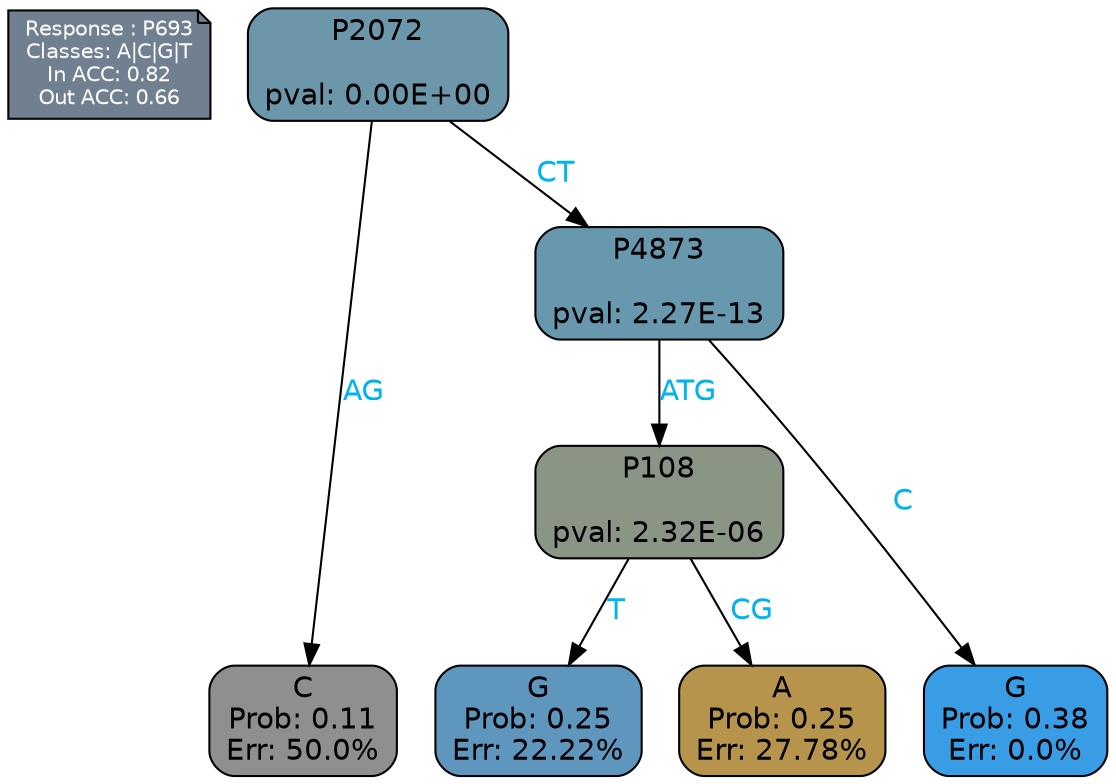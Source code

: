 digraph Tree {
node [shape=box, style="filled, rounded", color="black", fontname=helvetica] ;
graph [ranksep=equally, splines=polylines, bgcolor=transparent, dpi=600] ;
edge [fontname=helvetica] ;
LEGEND [label="Response : P693
Classes: A|C|G|T
In ACC: 0.82
Out ACC: 0.66
",shape=note,align=left,style=filled,fillcolor="slategray",fontcolor="white",fontsize=10];1 [label="P2072

pval: 0.00E+00", fillcolor="#6c97aa"] ;
2 [label="C
Prob: 0.11
Err: 50.0%", fillcolor="#8f8f8f"] ;
3 [label="P4873

pval: 2.27E-13", fillcolor="#6898ae"] ;
4 [label="P108

pval: 2.32E-06", fillcolor="#8b9585"] ;
5 [label="G
Prob: 0.25
Err: 22.22%", fillcolor="#5f96be"] ;
6 [label="A
Prob: 0.25
Err: 27.78%", fillcolor="#b7944c"] ;
7 [label="G
Prob: 0.38
Err: 0.0%", fillcolor="#399de5"] ;
1 -> 2 [label="AG",fontcolor=deepskyblue2] ;
1 -> 3 [label="CT",fontcolor=deepskyblue2] ;
3 -> 4 [label="ATG",fontcolor=deepskyblue2] ;
3 -> 7 [label="C",fontcolor=deepskyblue2] ;
4 -> 5 [label="T",fontcolor=deepskyblue2] ;
4 -> 6 [label="CG",fontcolor=deepskyblue2] ;
{rank = same; 2;5;6;7;}{rank = same; LEGEND;1;}}